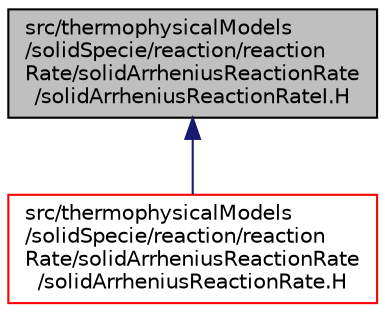 digraph "src/thermophysicalModels/solidSpecie/reaction/reactionRate/solidArrheniusReactionRate/solidArrheniusReactionRateI.H"
{
  bgcolor="transparent";
  edge [fontname="Helvetica",fontsize="10",labelfontname="Helvetica",labelfontsize="10"];
  node [fontname="Helvetica",fontsize="10",shape=record];
  Node1 [label="src/thermophysicalModels\l/solidSpecie/reaction/reaction\lRate/solidArrheniusReactionRate\l/solidArrheniusReactionRateI.H",height=0.2,width=0.4,color="black", fillcolor="grey75", style="filled", fontcolor="black"];
  Node1 -> Node2 [dir="back",color="midnightblue",fontsize="10",style="solid",fontname="Helvetica"];
  Node2 [label="src/thermophysicalModels\l/solidSpecie/reaction/reaction\lRate/solidArrheniusReactionRate\l/solidArrheniusReactionRate.H",height=0.2,width=0.4,color="red",URL="$a10436.html"];
}
